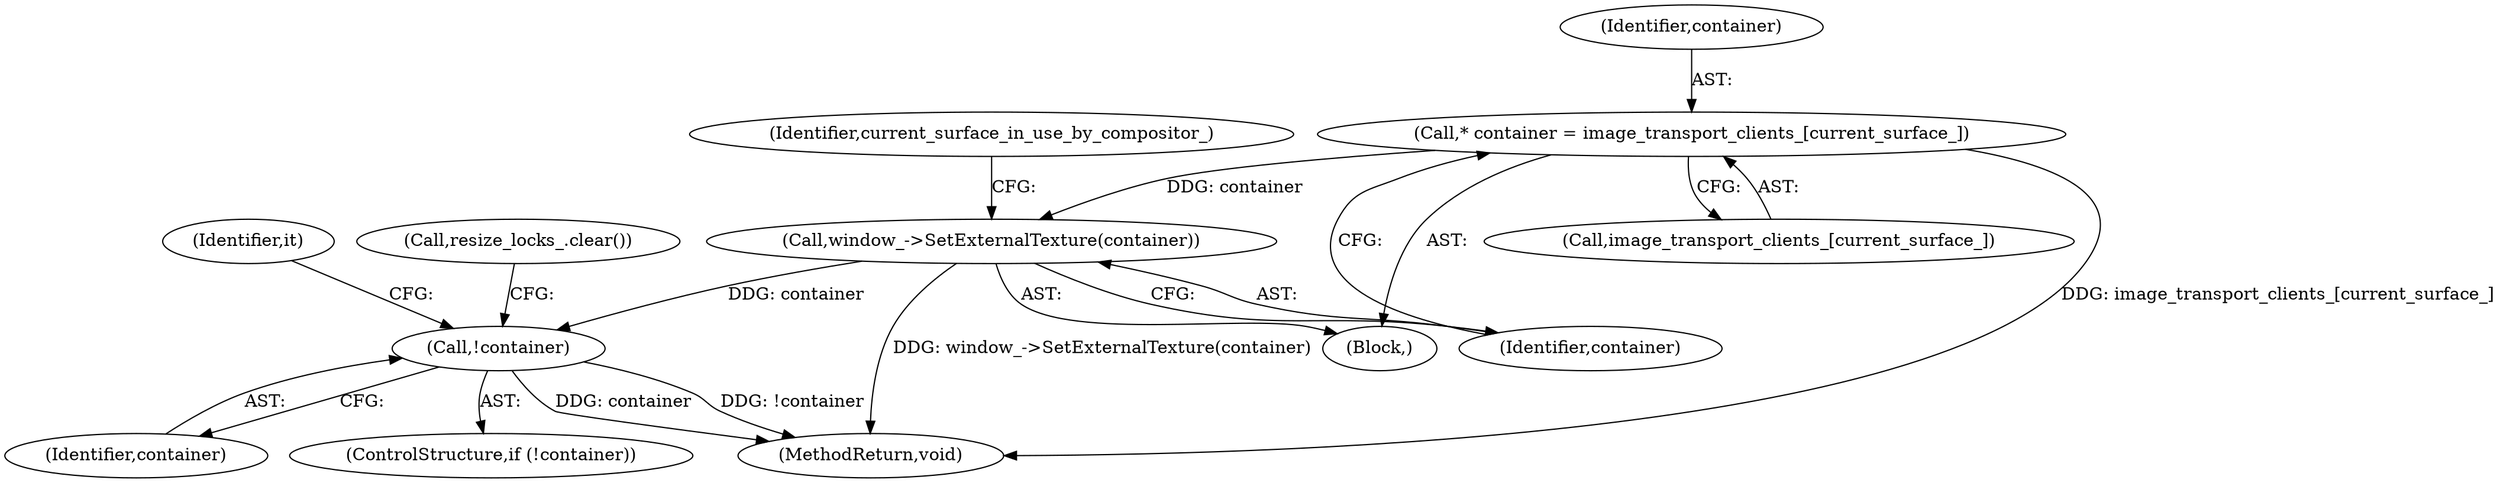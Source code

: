 digraph "0_Chrome_18d67244984a574ba2dd8779faabc0e3e34f4b76_34@array" {
"1000115" [label="(Call,* container = image_transport_clients_[current_surface_])"];
"1000120" [label="(Call,window_->SetExternalTexture(container))"];
"1000126" [label="(Call,!container)"];
"1000125" [label="(ControlStructure,if (!container))"];
"1000134" [label="(Identifier,it)"];
"1000129" [label="(Call,resize_locks_.clear())"];
"1000121" [label="(Identifier,container)"];
"1000115" [label="(Call,* container = image_transport_clients_[current_surface_])"];
"1000123" [label="(Identifier,current_surface_in_use_by_compositor_)"];
"1000127" [label="(Identifier,container)"];
"1000116" [label="(Identifier,container)"];
"1000224" [label="(MethodReturn,void)"];
"1000126" [label="(Call,!container)"];
"1000113" [label="(Block,)"];
"1000117" [label="(Call,image_transport_clients_[current_surface_])"];
"1000120" [label="(Call,window_->SetExternalTexture(container))"];
"1000115" -> "1000113"  [label="AST: "];
"1000115" -> "1000117"  [label="CFG: "];
"1000116" -> "1000115"  [label="AST: "];
"1000117" -> "1000115"  [label="AST: "];
"1000121" -> "1000115"  [label="CFG: "];
"1000115" -> "1000224"  [label="DDG: image_transport_clients_[current_surface_]"];
"1000115" -> "1000120"  [label="DDG: container"];
"1000120" -> "1000113"  [label="AST: "];
"1000120" -> "1000121"  [label="CFG: "];
"1000121" -> "1000120"  [label="AST: "];
"1000123" -> "1000120"  [label="CFG: "];
"1000120" -> "1000224"  [label="DDG: window_->SetExternalTexture(container)"];
"1000120" -> "1000126"  [label="DDG: container"];
"1000126" -> "1000125"  [label="AST: "];
"1000126" -> "1000127"  [label="CFG: "];
"1000127" -> "1000126"  [label="AST: "];
"1000129" -> "1000126"  [label="CFG: "];
"1000134" -> "1000126"  [label="CFG: "];
"1000126" -> "1000224"  [label="DDG: container"];
"1000126" -> "1000224"  [label="DDG: !container"];
}
